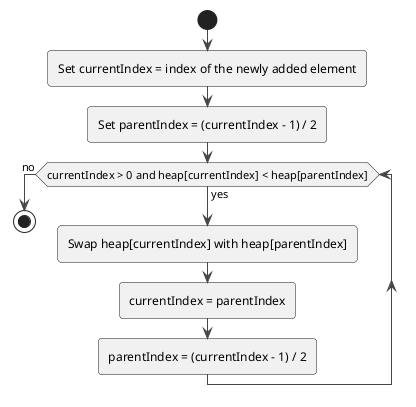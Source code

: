 @startuml

!theme vibrant
skinparam backgroundColor transparent

skinparam defaultFontColor Black

start
:Set currentIndex = index of the newly added element;
:Set parentIndex = (currentIndex - 1) / 2;

while (currentIndex > 0 and heap[currentIndex] < heap[parentIndex]) is (yes)
  :Swap heap[currentIndex] with heap[parentIndex];
  :currentIndex = parentIndex;
  :parentIndex = (currentIndex - 1) / 2;
endwhile (no)

stop
@enduml
